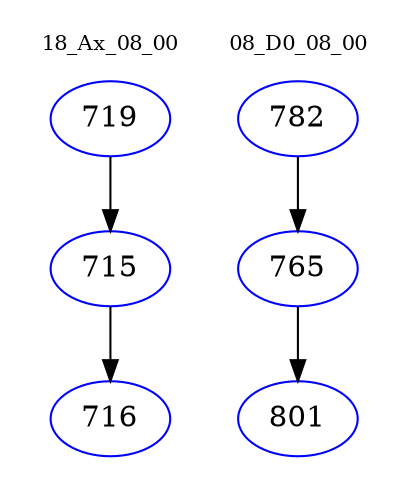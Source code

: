digraph{
subgraph cluster_0 {
color = white
label = "18_Ax_08_00";
fontsize=10;
T0_719 [label="719", color="blue"]
T0_719 -> T0_715 [color="black"]
T0_715 [label="715", color="blue"]
T0_715 -> T0_716 [color="black"]
T0_716 [label="716", color="blue"]
}
subgraph cluster_1 {
color = white
label = "08_D0_08_00";
fontsize=10;
T1_782 [label="782", color="blue"]
T1_782 -> T1_765 [color="black"]
T1_765 [label="765", color="blue"]
T1_765 -> T1_801 [color="black"]
T1_801 [label="801", color="blue"]
}
}
